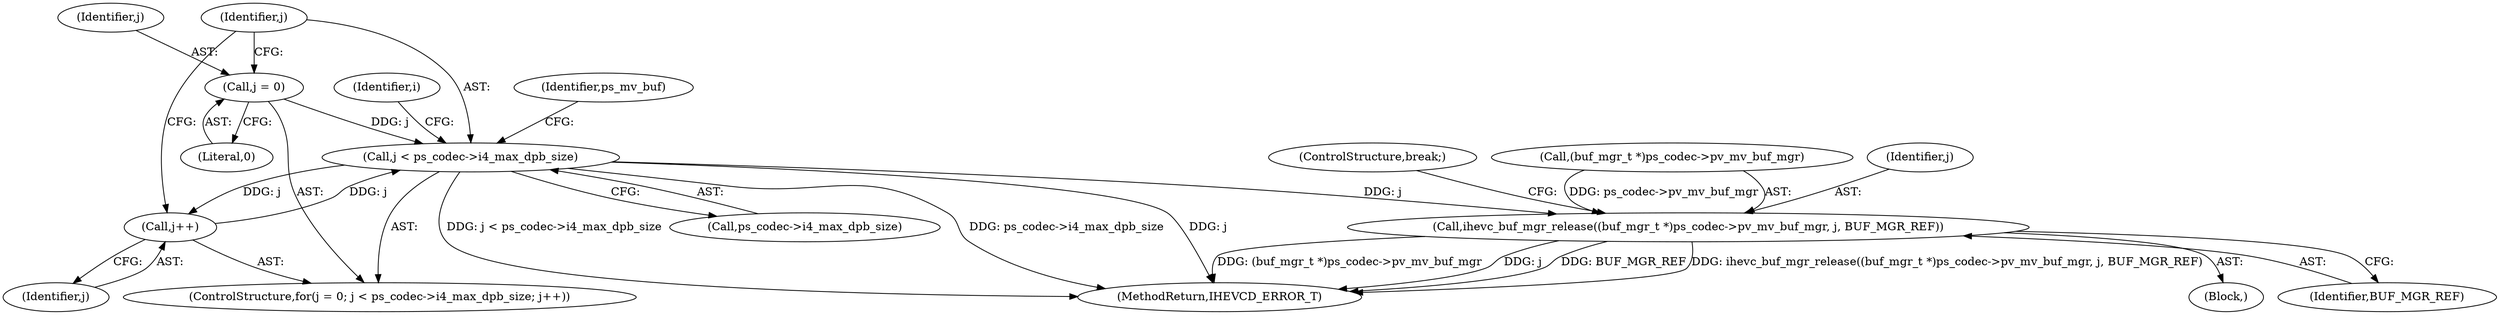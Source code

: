 digraph "0_Android_913d9e8d93d6b81bb8eac3fc2c1426651f5b259d@pointer" {
"1002121" [label="(Call,j < ps_codec->i4_max_dpb_size)"];
"1002118" [label="(Call,j = 0)"];
"1002126" [label="(Call,j++)"];
"1002121" [label="(Call,j < ps_codec->i4_max_dpb_size)"];
"1002140" [label="(Call,ihevc_buf_mgr_release((buf_mgr_t *)ps_codec->pv_mv_buf_mgr, j, BUF_MGR_REF))"];
"1002123" [label="(Call,ps_codec->i4_max_dpb_size)"];
"1002122" [label="(Identifier,j)"];
"1002146" [label="(Identifier,j)"];
"1002148" [label="(ControlStructure,break;)"];
"1002118" [label="(Call,j = 0)"];
"1002620" [label="(MethodReturn,IHEVCD_ERROR_T)"];
"1002139" [label="(Block,)"];
"1002131" [label="(Identifier,ps_mv_buf)"];
"1002074" [label="(Identifier,i)"];
"1002141" [label="(Call,(buf_mgr_t *)ps_codec->pv_mv_buf_mgr)"];
"1002127" [label="(Identifier,j)"];
"1002121" [label="(Call,j < ps_codec->i4_max_dpb_size)"];
"1002140" [label="(Call,ihevc_buf_mgr_release((buf_mgr_t *)ps_codec->pv_mv_buf_mgr, j, BUF_MGR_REF))"];
"1002120" [label="(Literal,0)"];
"1002147" [label="(Identifier,BUF_MGR_REF)"];
"1002117" [label="(ControlStructure,for(j = 0; j < ps_codec->i4_max_dpb_size; j++))"];
"1002126" [label="(Call,j++)"];
"1002119" [label="(Identifier,j)"];
"1002121" -> "1002117"  [label="AST: "];
"1002121" -> "1002123"  [label="CFG: "];
"1002122" -> "1002121"  [label="AST: "];
"1002123" -> "1002121"  [label="AST: "];
"1002131" -> "1002121"  [label="CFG: "];
"1002074" -> "1002121"  [label="CFG: "];
"1002121" -> "1002620"  [label="DDG: j"];
"1002121" -> "1002620"  [label="DDG: j < ps_codec->i4_max_dpb_size"];
"1002121" -> "1002620"  [label="DDG: ps_codec->i4_max_dpb_size"];
"1002118" -> "1002121"  [label="DDG: j"];
"1002126" -> "1002121"  [label="DDG: j"];
"1002121" -> "1002126"  [label="DDG: j"];
"1002121" -> "1002140"  [label="DDG: j"];
"1002118" -> "1002117"  [label="AST: "];
"1002118" -> "1002120"  [label="CFG: "];
"1002119" -> "1002118"  [label="AST: "];
"1002120" -> "1002118"  [label="AST: "];
"1002122" -> "1002118"  [label="CFG: "];
"1002126" -> "1002117"  [label="AST: "];
"1002126" -> "1002127"  [label="CFG: "];
"1002127" -> "1002126"  [label="AST: "];
"1002122" -> "1002126"  [label="CFG: "];
"1002140" -> "1002139"  [label="AST: "];
"1002140" -> "1002147"  [label="CFG: "];
"1002141" -> "1002140"  [label="AST: "];
"1002146" -> "1002140"  [label="AST: "];
"1002147" -> "1002140"  [label="AST: "];
"1002148" -> "1002140"  [label="CFG: "];
"1002140" -> "1002620"  [label="DDG: j"];
"1002140" -> "1002620"  [label="DDG: BUF_MGR_REF"];
"1002140" -> "1002620"  [label="DDG: ihevc_buf_mgr_release((buf_mgr_t *)ps_codec->pv_mv_buf_mgr, j, BUF_MGR_REF)"];
"1002140" -> "1002620"  [label="DDG: (buf_mgr_t *)ps_codec->pv_mv_buf_mgr"];
"1002141" -> "1002140"  [label="DDG: ps_codec->pv_mv_buf_mgr"];
}
